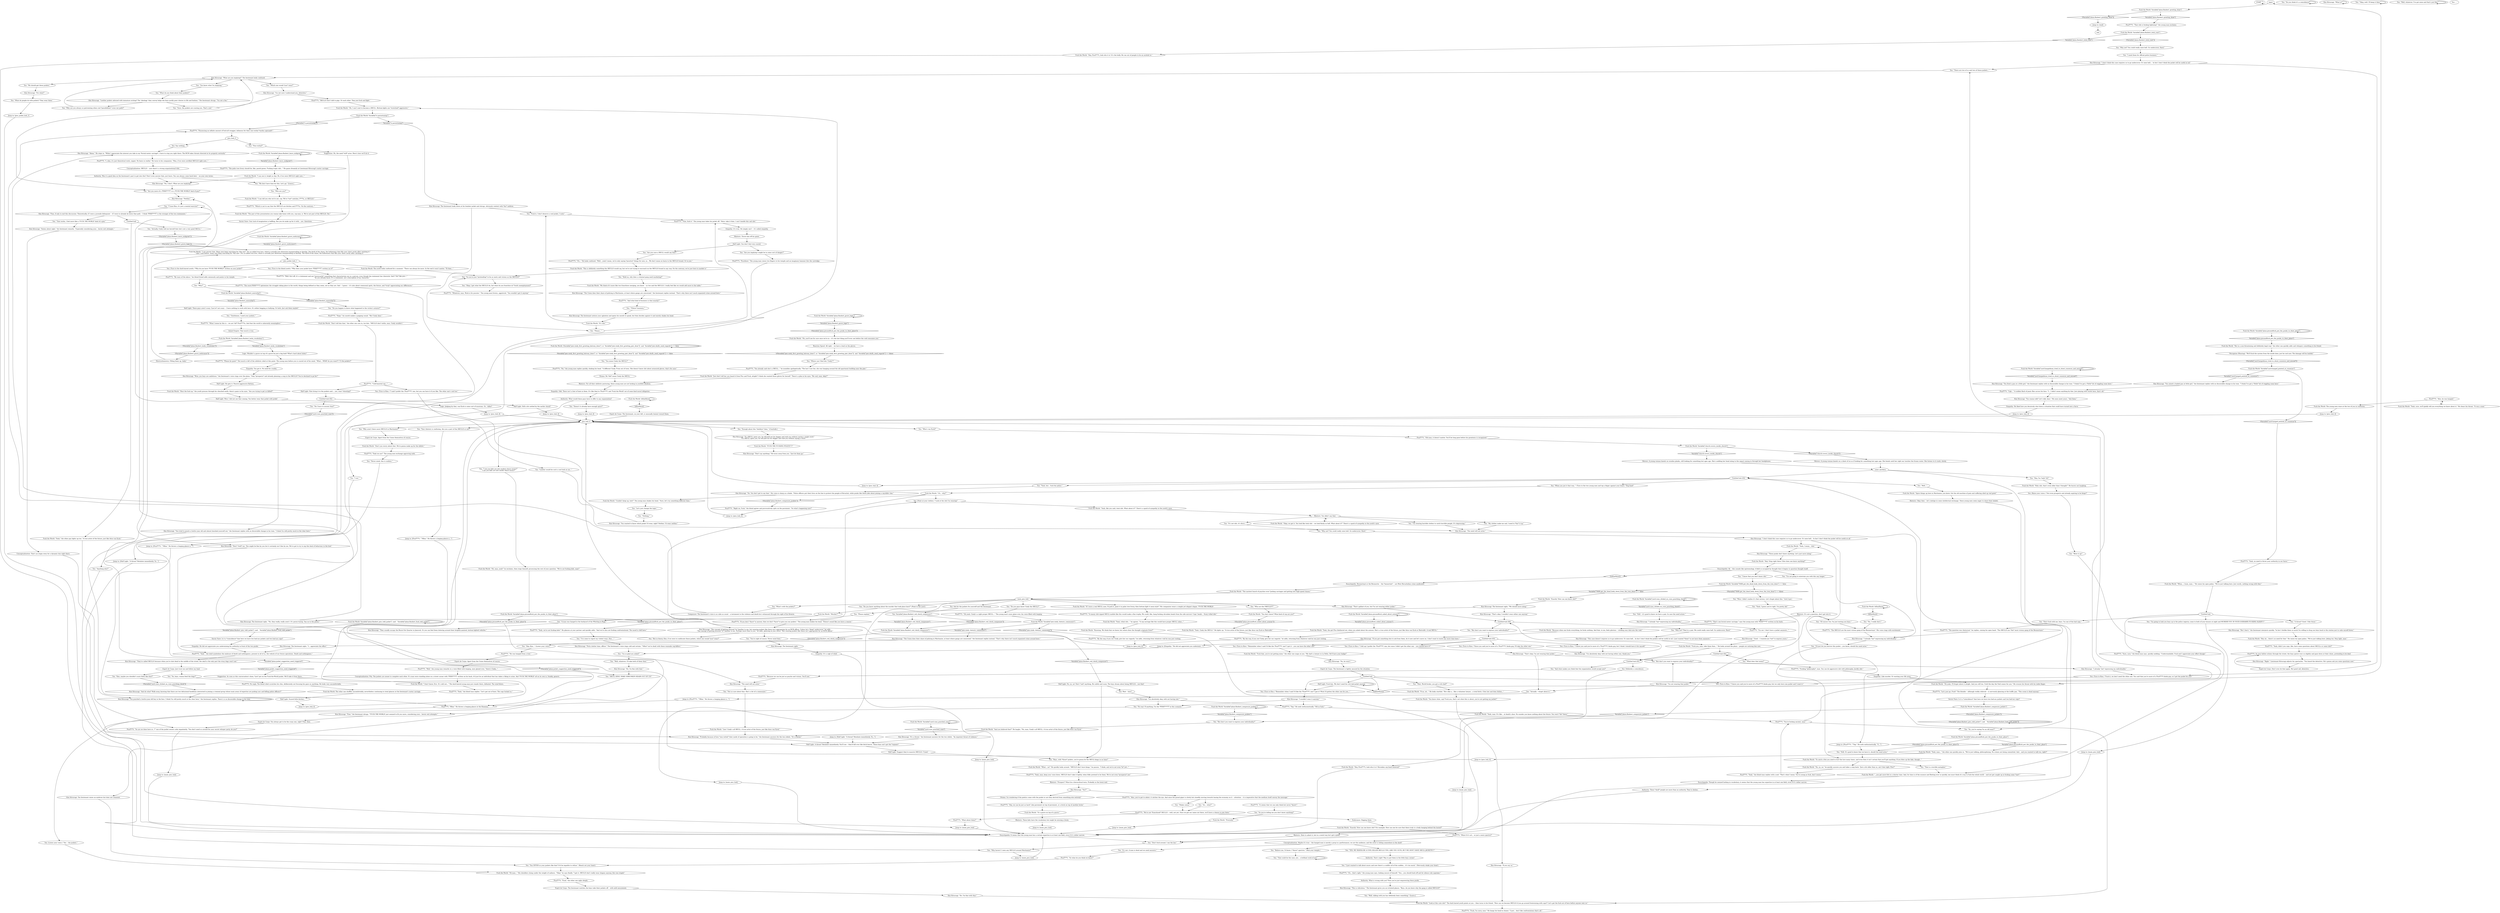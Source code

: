 # PLAZA / PISSFLAUBERT AND FTW
# Near Kineema, two young gentlemen wishing to introduce Martinaise to the SKULLS brand are idling away, looking at the beast of a motor carriage. It is possible to get their jackets if you succeed the red check.
# ==================================================
digraph G {
	  0 [label="START"];
	  1 [label="input"];
	  2 [label="Kim Kitsuragi: \"I'm absolutely okay with not having one.\""];
	  3 [label="Half Light: Suggest they're massive SKULLS. C'mon!"];
	  4 [label="Untitled hub"];
	  5 [label="Pissf****t: \"Yeah, no need to throw your authority in our faces.\""];
	  6 [label="Fuck the World: Variable[\"yard.cuno_clicked_on_cuno_punching_check\"]"];
	  7 [label="Variable[\"yard.cuno_clicked_on_cuno_punching_check\"]", shape=diamond];
	  8 [label="!(Variable[\"yard.cuno_clicked_on_cuno_punching_check\"])", shape=diamond];
	  9 [label="Fuck the World: Variable[\"yard.hangedman_tried_to_shoot_cunoesse_and_missed\"]"];
	  10 [label="Variable[\"yard.hangedman_tried_to_shoot_cunoesse_and_missed\"]", shape=diamond];
	  11 [label="!(Variable[\"yard.hangedman_tried_to_shoot_cunoesse_and_missed\"])", shape=diamond];
	  12 [label="Pissf****t: \"Right on, Fuck,\" the blond agrees and provocatively spits on the pavement. \"So what's happening now?\""];
	  13 [label="Savoir Faire: Is it a *coincidence* that here we have two bad-ass jackets and two bad-ass cops?"];
	  14 [label="Fuck the World: \"FUCK THE FUCKING POLICE!!!!\""];
	  15 [label="Composure: The lieutenant's voice is as calm as usual -- a testament to the violence and death he's witnessed through the sight of his firearm."];
	  16 [label="Pissf****t: \"What about them?\""];
	  17 [label="You: \"And what makes you think that the organization would accept you?\""];
	  18 [label="You: \"Hey, Kim...\" (Lower your voice.)"];
	  19 [label="Half Light: These guys aren't scary, *you're* not scary -- I have nothing to work with here. It's either begging or bullying. Or both. Just ask them maybe?"];
	  20 [label="Kim Kitsuragi: \"Probably because of how *non-verbal* their mode of operation is going to be,\" the lieutenant answers for the two rebels. \"It's a threat.\""];
	  21 [label="Pissf****t: \"By the way, if you see Cindy, give her our regards,\" he adds, returning from whatever void he was just visiting."];
	  22 [label="Fuck the World: \"Yeah,\" the other guy lights up too. \"A true artist of the future, just like Arno van Eyck.\""];
	  23 [label="You: \"Not so sure about that. She's a bit of a communist.\""];
	  24 [label="Suggestion: Oh, the need *will* arise. Here's how we'll do it:"];
	  25 [label="Fuck the World: IsKimHere()"];
	  26 [label="IsKimHere()", shape=diamond];
	  27 [label="!(IsKimHere())", shape=diamond];
	  28 [label="You: \"What does that mean?\""];
	  29 [label="You: \"SKULL KING! MAKE SHRUNKEN HEADS OUT OF US!\""];
	  30 [label="Conceptualization: Pity. The jackets are meant to complete each other. If a man were standing alone on a street corner with 'PISSF****T' written on his back, it'd just be an individual that has taken a liking to urine. And 'FUCK THE WORLD' all on its own is, frankly, generic."];
	  31 [label="Fuck the World: Variable[\"plaza.pissandfuck_asked_about_armour\"]"];
	  32 [label="Variable[\"plaza.pissandfuck_asked_about_armour\"]", shape=diamond];
	  33 [label="!(Variable[\"plaza.pissandfuck_asked_about_armour\"])", shape=diamond];
	  34 [label="Rhetoric: It's not a question, don't get into it."];
	  35 [label="Pissf****t: \"Sure, sure,\" the blond man says, quickly nodding. \"Understandable. Fuck and I appreciate your effort though.\""];
	  36 [label="You: \"I just wanted to talk about music and now there's a conflict all of the sudden... it's too much.\" (Nervously shake your head.)"];
	  37 [label="Kim Kitsuragi: \"You wanna talk? Let's talk, boys.\" His eyes meet yours. \"Ask them.\""];
	  38 [label="Fuck the World: \"Yeah, man...\" the other one quickly joins in. \"We're just talking, philosophising. No crimes are being committed. And... and you wanted to talk too, right?\""];
	  39 [label="Fuck the World: \"No, no, no,\" he quickly assures you and takes a step back. \"Just a bit older than us, ain't that right, Piss?\""];
	  40 [label="You: \"Blow it up!\""];
	  41 [label="Kim Kitsuragi: \"Wow, you boys are ambitious,\" the lieutenant's voice rings over the plaza. \"Only *prospects* and already planning a coup in the SKULLS? You're destined to go far!\""];
	  42 [label="Untitled hub (02)"];
	  43 [label="You: \"You OFFER us your jackets like that? It'd be impolite to refuse.\" (Reach out your hand.)"];
	  44 [label="Jump to: [main_piss_hub]"];
	  45 [label="Logic: Wouldn't a grave on top of a grave be just a big hole? What's hard about holes?"];
	  46 [label="Encyclopedia: Though he seemed lacking in vocabulary, it seems that the young man has expertise in at least one field, even if it's rather narrow."];
	  47 [label="Fuck the World: \"Because when one fucks everything, he fucks nothing. And that, to me, feels glorious -- sticking your dick into the void.\""];
	  48 [label="Fuck the World: \"If I were a real SKULL now, I'd jack it, paint it in palm tree livery, then bottom-light it neon-style!\" His companion wears a simple yet elegant slogan: 'FUCK THE WORLD'."];
	  49 [label="You: \"Why haven't I seen any SKULLS around Martinaise?\""];
	  50 [label="Pissf****t: \"He was hanged from a tree.\""];
	  51 [label="Kim Kitsuragi: \"Yes?\""];
	  52 [label="You: (Raise your voice.) \"Not even prospects and already aspiring to be kings?\""];
	  53 [label="Pissf****t: \"You're fucking ancient, man.\""];
	  54 [label="Logic: Judging by that, van Eyck is some sort of musician. Or... killer?"];
	  55 [label="Fuck the World: \"Fuck that, you're not getting mine,\" the other one snaps at you. \"My dad's a lawyer in La Delta. He'll have your badge!\""];
	  56 [label="Kim Kitsuragi: \"That's okay. I wouldn't wear either one anyway.\""];
	  57 [label="You: \"Let's just change the topic.\""];
	  58 [label="Jump to: [main_piss_hub]"];
	  59 [label="Pissf****t: As your bellow echoes through the street, the boys quiver ever so slightly and gaze down at their shoes, pretending to be deaf."];
	  60 [label="Jump to: [piss_hub_4]"];
	  61 [label="You: \"I've come to regret my violent ways, Kim....\""];
	  62 [label="Half Light: Still a bit rattled by the earlier shock?"];
	  63 [label="You: \"Wow. I didn't realize it's that serious. Let's forget about this.\" (Let it go.)"];
	  64 [label="Fuck the World: \"Exactly! How can one know shit? For example: How can one be sure that there truly is a body hanging behind the hostel?\""];
	  65 [label="Fuck the World: Variable[\"plaza.flaubert_grave_endurance\"]"];
	  66 [label="Variable[\"plaza.flaubert_grave_endurance\"]", shape=diamond];
	  67 [label="!(Variable[\"plaza.flaubert_grave_endurance\"])", shape=diamond];
	  68 [label="Encyclopedia: It seems that the young man has a certain expertise in at least one field, even if it's rather narrow."];
	  69 [label="main_piss_hub"];
	  70 [label="Pissf****t: \"Possessing an infinite amount of fuck-all swagger, infamous for their non-verbal *modus operandi*.\""];
	  71 [label="Jump to: [main_piss_hub]"];
	  72 [label="Kim Kitsuragi: \"The Union does their share of policing in Martinaise, at least where gangs are concerned,\" the lieutenant replies instead. \"That's why there isn't much organized crime around here.\""];
	  73 [label="Fuck the World: \"Spice things up here in Martinaise, you know. Get the old machine of pain and suffering oiled up real good.\""];
	  74 [label="Kim Kitsuragi: \"Don't *well* me. This might be fine by you but it certainly isn't fine by me. We've got to try to nip this kind of behaviour in the bud.\""];
	  75 [label="Jump to: [main_piss_hub]"];
	  76 [label="piss_jacket_hub_1"];
	  77 [label="Drama: I'm wondering if the poetics come with the jacket or are they derived from something else entirely?"];
	  78 [label="You: \"Do you think it's a coincidence?\""];
	  79 [label="Kim Kitsuragi: \"What is?\""];
	  80 [label="You: \"There are two of us and two of these jackets...\""];
	  81 [label="You: \"Still. It's good to know that we have it, should the need arise.\""];
	  82 [label="Pissf****t: \"Yep.\" He nods enthusiastically. \"Old as fuck.\""];
	  83 [label="You: \"But don't you want to express your individuality?\""];
	  84 [label="Untitled hub (03)"];
	  85 [label="You: (Lower your voice.) \"Yes -- the jackets.\""];
	  86 [label="Fuck the World: \"Fuck you, man, take them then...\" He looks around the plaza -- people are noticing him now."];
	  87 [label="Pissf****t: \"Cold-hearted cop...\""];
	  88 [label="Fuck the World: (Variable[\"pier.cindy_first_greeting_balcony_done\"]  or  Variable[\"pier.cindy_first_greeting_pier_done\"])  and  Variable[\"pier.skulls_send_regards\"] == false"];
	  89 [label="(Variable[\"pier.cindy_first_greeting_balcony_done\"]  or  Variable[\"pier.cindy_first_greeting_pier_done\"])  and  Variable[\"pier.skulls_send_regards\"] == false", shape=diamond];
	  90 [label="!((Variable[\"pier.cindy_first_greeting_balcony_done\"]  or  Variable[\"pier.cindy_first_greeting_pier_done\"])  and  Variable[\"pier.skulls_send_regards\"] == false)", shape=diamond];
	  91 [label="Jump to: [main_piss_hub]"];
	  92 [label="You: \"I'm so glad you asked!\""];
	  93 [label="Empathy: He did not appreciate you undermining his authority in front of the two punks."];
	  94 [label="Fuck the World: Variable[\"plaza.flaubert_composure_jackets\"]"];
	  95 [label="Variable[\"plaza.flaubert_composure_jackets\"]", shape=diamond];
	  96 [label="!(Variable[\"plaza.flaubert_composure_jackets\"])", shape=diamond];
	  97 [label="You: \"Do I have to answer that?\""];
	  98 [label="You: \"YES, WE WANNA BE A COOL KILLER SKULLS TOO, LIKE YOU GUYS, BUT WE DON'T HAVE SKULL-JACKETS!!!\""];
	  99 [label="You: \"That could be the case, yes... a brilliant work of art!\""];
	  100 [label="Kim Kitsuragi: The lieutenant raises an eyebrow but does not comment."];
	  101 [label="Pissf****t: \"Be wary of the abyss,\" his blond friend adds ominously and points to his temple."];
	  102 [label="Fuck the World: \"I can answer that. Many men keep searching for *the one*. For so-called true love, which is actually just obsession masquerading as kinship. The thrill of the chase, the hollowness that fills your chest cavity after catching it.\"\n\"Like I said before, many men keep searching for *the one*. For so-called true love, which is actually just obsession masquerading as kinship. The thrill of the chase, the hollowness that fills your chest cavity after catching it.\"
"];
	  103 [label="Jump to: [piss_hub_4]"];
	  104 [label="Fuck the World: The youth looks confused for a moment. \"There can always be more. In the end it won't matter. 'Til then...\""];
	  105 [label="You: \"Actually -- forget about it.\""];
	  106 [label="You: \"Why not? You could really raise hell. Go undercover. Hard.\""];
	  107 [label="Fuck the World: \"Hey, Pissf****t, look who it is! Shrunken cop head material!\""];
	  108 [label="Savoir Faire: Your lack of imagination is baffling. But you do make up for it with... yes. Questions."];
	  109 [label="Rhetoric: Okay then -- let's indulge in some intellectual exchange. These young men seem eager to share their beliefs."];
	  110 [label="Authority: What would these guys have to offer to any organization?"];
	  111 [label="Fuck the World: IsKimHere()"];
	  112 [label="IsKimHere()", shape=diamond];
	  113 [label="!(IsKimHere())", shape=diamond];
	  114 [label="You: (Turn to Kim.) \"Fuck it, we don't need the other one. You said that you're more of a Pissf****t kinda guy, so I got the jacket for you!\""];
	  115 [label="You: \"Okay, well. I'll keep it then.\""];
	  116 [label="Kim Kitsuragi: \"Do. I'm fine with that.\""];
	  117 [label="Untitled hub (03)"];
	  118 [label="Kim Kitsuragi: \"I already *am* expressing my individuality.\""];
	  119 [label="Kim Kitsuragi: \"The need will not arise.\""];
	  120 [label="Fuck the World: Variable[\"plaza.pissandfuck_put_the_punks_to_their_place\"]"];
	  121 [label="Variable[\"plaza.pissandfuck_put_the_punks_to_their_place\"]", shape=diamond];
	  122 [label="!(Variable[\"plaza.pissandfuck_put_the_punks_to_their_place\"])", shape=diamond];
	  123 [label="Endurance: Digging them."];
	  124 [label="You: \"I see.\""];
	  125 [label="You: \"Okay, I get what the SKULLS do, but what do you franchise in? Youth unemployment?\""];
	  126 [label="Pissf****t: \"Hey, we can be just as hard! Like pavement on top of pavement, or a brick on top of another brick.\""];
	  127 [label="Fuck the World: \"To catch a fish you need to hurl the lure many times, and even then it isn't certain that you'll get anything. If you blow up the lake, though...\""];
	  128 [label="Kim Kitsuragi: \"The need will not arise.\""];
	  129 [label="Kim Kitsuragi: The lieutenant looks down at his bomber jacket and shrugs, obviously content with *his* uniform."];
	  130 [label="Kim Kitsuragi: The lieutenant sighs. \"No, they really, really aren't. It's porno-tuning. Say no to the porno.\""];
	  131 [label="You: \"Never mind, this is useless.\""];
	  132 [label="Jump to: [piss_hub_4]"];
	  133 [label="Rhetoric: For all their nihilistic posturing, these young men are not lacking in youthful idealism."];
	  134 [label="Reaction Speed: All right -- we have a lead on the gloves."];
	  135 [label="Rhetoric: Throw him off his game."];
	  136 [label="Half Light: Wow. I did not see that coming. You better wear that jacket with pride!"];
	  137 [label="Half Light: Now bring it to the jackets and.... yes, start *shouting*!"];
	  138 [label="You: \"Still -- it's good to know we have a pair. In case the need arises.\""];
	  139 [label="Fuck the World: Variable[\"yard.cuno_punched_cuno\"]"];
	  140 [label="Variable[\"yard.cuno_punched_cuno\"]", shape=diamond];
	  141 [label="!(Variable[\"yard.cuno_punched_cuno\"])", shape=diamond];
	  142 [label="Pissf****t: \"If you don't *have* to answer, then we don't *have* to give you our jackets.\" The young man shakes his head. \"Doesn't sound like you have a reason.\""];
	  143 [label="Fuck the World: \"Knowing. We think that we know, but where does the thought originate from?\""];
	  144 [label="Kim Kitsuragi: \"Ahem.\" He steps in. \"While I appreciate the interest you take in my *brutal motor carriage*, I have to stop you right there. The RCM takes threats directed at its property seriously.\""];
	  145 [label="Kim Kitsuragi: \"They usually occupy the Burnt-Out Quarter in Jamrock. Or you can find them loitering around their brightly-painted, bottom-lighted vehicles.\""];
	  146 [label="Fuck the World: \"Yeah, sure, we'll gladly tell you everything we know about it.\" He clears his throat. \"It was a man.\""];
	  147 [label="You: \"Don't fuck around. I am the law.\""];
	  148 [label="Fuck the World: Variable[\"plaza.flaubert_piss_told_jacket\"]  and    Variable[\"plaza.flaubert_fuck_told_jacket\"]"];
	  149 [label="Variable[\"plaza.flaubert_piss_told_jacket\"]  and    Variable[\"plaza.flaubert_fuck_told_jacket\"]", shape=diamond];
	  150 [label="!(Variable[\"plaza.flaubert_piss_told_jacket\"]  and    Variable[\"plaza.flaubert_fuck_told_jacket\"])", shape=diamond];
	  151 [label="Jump to: [piss_jacket_hub_1]"];
	  152 [label="Kim Kitsuragi: \"The concept of getting dressed *is* familiar to me, but wearing jackets like these isn't appropriate for an RCM officer. Unless he's *deep* undercover,\" he adds.\n\"The concept of getting dressed *is* familiar to me. Perhaps more than to you,\" he adds, glancing at your attire. \"But wearing jackets like these isn't appropriate for an RCM officer.\"
"];
	  153 [label="You: \"I need them for official police business.\""];
	  154 [label="Kim Kitsuragi: \"I don't think this case requires us to go undercover. Or raise hell...  In fact I don't think the jacket will be useful at all.\""];
	  155 [label="Pissf****t: \"And what kind of business is that exactly?\""];
	  156 [label="Esprit de Corps: Apart from the Union themselves of course."];
	  157 [label="Fuck the World: \"Yeah, I mean... duh.\""];
	  158 [label="You: \"Well, whatever. I've got mine and that's just fine.\""];
	  159 [label="Kim Kitsuragi: \"If you say so.\""];
	  160 [label="Half Light: Fuck him. We don't need his rich dad jacket anyway."];
	  161 [label="You: (Turn to Kim.) \"I did say I prefer the 'Pissf****t' one, but since I didn't get the other one -- you should have it!\""];
	  162 [label="You: (Turn to Kim.) \"Since you said you're more of a 'Pissf****t' kinda guy, I'll take the other one.\""];
	  163 [label="You: (Turn to Kim.) \"I said I prefer the 'Pissf****t' one, but you can have it if you like. The other one's cool too.\""];
	  164 [label="You: \"Well, whatever. I'll take both of them then.\""];
	  165 [label="Pissf****t: \"The question was rhetorical,\" he replies, raising his open hand. \"The SKULLS are *the* most vicious gang of the Besmertnyé.\""];
	  166 [label="Fuck the World: \"Whoa... c'mon, man...\" He raises his open palms. \"We're just talking here. Just words, nothing wrong with that.\""];
	  167 [label="Authority: That's right! Way to put them in the little boys corner!"];
	  168 [label="Pissf****t: \"Please be quiet!\" Not much is left of the nihilistic rebel at this point. The young man before you is scared out of his mind. \"What... WHAT do you want?!! T-t-the jackets?\""];
	  169 [label="Fuck the World: Variable[\"plaza.flaubert_grave_logic\"]"];
	  170 [label="Variable[\"plaza.flaubert_grave_logic\"]", shape=diamond];
	  171 [label="!(Variable[\"plaza.flaubert_grave_logic\"])", shape=diamond];
	  172 [label="Pissf****t: \"That's one brutal motor carriage,\" says the young man with 'PISSF****T' written on his back."];
	  173 [label="You: \"No, I really don't.\""];
	  174 [label="Kim Kitsuragi: \"If a SKULL spots you, he will pull out his dagger and stab you without saying a single word.\"\n\"If a SKULL spots you, he will pull out his dagger and stab you without saying a word.\""];
	  175 [label="Jump to: [Pissf****t: \"\"Mhm.\" He throws a longing glance a...\"]"];
	  176 [label="Pissf****t: \"We're not *franchised* SKULLS -- well, not yet. Once we get our name out there, we'll have a chance to join them.\""];
	  177 [label="Pissf****t: \"What I mean by this is -- we are *all* Pissf****ts. And that the world is inherently meaningless.\""];
	  178 [label="Fuck the World: \"Uh... why?\""];
	  179 [label="Kim Kitsuragi: The lieutenant sighs. \"I... appreciate the effort.\""];
	  180 [label="Esprit de Corps: Apart from the Union themselves of course."];
	  181 [label="Kim Kitsuragi: \"The Union does their share of policing in Martinaise, at least where gangs are concerned,\" the lieutenant replies instead. \"That's why there isn't much organized crime around here.\""];
	  182 [label="Untitled hub"];
	  183 [label="You: \"No way! If anything, I'm the *PISSF****T* in this scenario.\""];
	  184 [label="You: \"Why not? You could really raise hell. Go undercover. Hard.\""];
	  185 [label="Fuck the World: \"It's shit.\""];
	  186 [label="Fuck the World: \"Okay, we get it. You look like total shit -- we look flashy as hell. What about it?\" There's a spark of sympathy in the youth's eyes."];
	  187 [label="You: \"Leather would be such a cool look on me...\""];
	  188 [label="Kim Kitsuragi: \"That's gallant of you, but I'm not wearing either jacket.\""];
	  189 [label="You: \"Do you happen to know what happened to the victim's armour?\""];
	  190 [label="Kim Kitsuragi: \"It's a threat,\" the lieutenant answers for the two rebels. \"An impotent threat of violence.\""];
	  191 [label="Kim Kitsuragi: \"You punched a twelve-year-old boy in the face. I think I'm still pretty much in the clear here,\" the lieutenant replies. There's is no discernible change in his tone."];
	  192 [label="Untitled hub (03)"];
	  193 [label="You: \"Yeah, I guess you're right. I'm pretty old.\""];
	  194 [label="Fuck the World: \"Oh yeah, I'll forget about it alright. And you will too. Until the day the Void comes for you.\" He crosses his throat with his index finger."];
	  195 [label="Jump to: [main_piss_hub]"];
	  196 [label="You: \"Well, talking with you has definitely been something.\" [Leave.]"];
	  197 [label="Pissf****t: \"Yeah -- the skull symbolizes the embrace of death and nothingness, present in all of us, the vehicle of our future operations. Death and nothingness.\""];
	  198 [label="Fuck the World: The young men stare at the two of you in confusion."];
	  199 [label="You: \"Anything else?\""];
	  200 [label="Pissf****t: \"Also, you've got to admit, it catches the eye. And since the grand piper is slowly but steadily moving towards basing the economy on it -- attention -- it is imperative that the medium itself convey the message.\""];
	  201 [label="You: \"What do you think about their jackets?\""];
	  202 [label="Kim Kitsuragi: \"No, I don't. What are you implying?\""];
	  203 [label="You: \"Who are you?\""];
	  204 [label="Jump to: [end]"];
	  205 [label="Fuck the World: Variable[\"plaza.flaubert_leave_midgreet\"]"];
	  206 [label="Variable[\"plaza.flaubert_leave_midgreet\"]", shape=diamond];
	  207 [label="!(Variable[\"plaza.flaubert_leave_midgreet\"])", shape=diamond];
	  208 [label="Fuck the World: \"And you believed that?\" He laughs. \"No, man, Cindy's all SKULL. A true artist of the future, just like Arno van Eyck.\""];
	  209 [label="Kim Kitsuragi: \"I already *am* expressing my individuality.\""];
	  210 [label="Encyclopedia: Besmertnyé or the Besmertie -- the *immortals* -- are West Revacholian crime syndicates."];
	  211 [label="Pissf****t: \"SKULLS don't talk to pigs. Or each other. They just fuck and fight.\""];
	  212 [label="You: \"Nothing.\""];
	  213 [label="Fuck the World: \"Couldn't keep up, huh?\" The young man shakes his head. \"Sure, let's try something different then.\""];
	  214 [label="Kim Kitsuragi: \"If you got something else to ask from them, do it now and let's move on. I don't want to waste any more time here.\""];
	  215 [label="Rhetoric: Hate to admit it, but in a weird way he's got a point."];
	  216 [label="Pissf****t: \"It seems that we can only think but never *know*.\""];
	  217 [label="Fuck the World: \"Yeah. Cindy the SKULL!\" He lights up. \"A true artist of the future, just like Arno van Eyck or Rietveldt.\""];
	  218 [label="You: \"So, you're saying I'm an old man?!\""];
	  219 [label="You: \"Well...\""];
	  220 [label="Pissf****t: \"Also, he was hanged.\""];
	  221 [label="Jump to: [Pissf****t: \"\"Mhm.\" He throws a longing glance a...\"]"];
	  222 [label="You: \"But don't you want to express your individuality?\""];
	  223 [label="You: \"I'm wearing horrible clothes to catch horrible people. It's depressing.\""];
	  224 [label="You: \"*Police* business.\""];
	  225 [label="Authority: Was it a good idea on the lieutenant's part to get into this? Don't even answer that, just leave. You can always come back later -- on your own terms."];
	  226 [label="Kim Kitsuragi: \"I don't think this case requires us to go undercover. Or raise hell... In fact I don't think the jacket will be useful at all.\""];
	  227 [label="Empathy: Odd. There isn't a hint of hate in them. It's like they're 'Pissf****t' and 'Fuck the World' out of some kind moral obligation."];
	  228 [label="You: \"Fuck it, I don't deserve a cool jacket, I suck.\""];
	  229 [label="Empathy: It's true. He simply can't -- it's called empathy."];
	  230 [label="Fuck the World: \"You know what, cop? Fuck you, that's not what this is about, you're not getting my jacket!\""];
	  231 [label="Fuck the World: \"Just don't tell her you heard it from Piss and Fuck, alright? I think she wanted those gloves for herself.\" There's a plea in his eyes. \"Be cool, man, okay?\""];
	  232 [label="Authority: What is wrong with you? Now you're just empowering these punks."];
	  233 [label="Pissf****t: \"Ugh...\" A sudden flash of panic flies across his face. \"I... I didn't mean anything by that. Just playing with words here, that's all.\""];
	  234 [label="You: \"Ee... what?\""];
	  235 [label="You: \"That is a terrible metaphor.\""];
	  236 [label="Fuck the World: Variable[\"TASK.get_the_dead_body_down_from_the_tree_done\"] == false"];
	  237 [label="Variable[\"TASK.get_the_dead_body_down_from_the_tree_done\"] == false", shape=diamond];
	  238 [label="!(Variable[\"TASK.get_the_dead_body_down_from_the_tree_done\"] == false)", shape=diamond];
	  239 [label="You: \"Who are the *SKULLS*?\""];
	  240 [label="Fuck the World: \"You don't know? What kind of cop are you?\""];
	  241 [label="You: \"Enough about this *skullery* then.\" (Conclude.)"];
	  242 [label="Pissf****t: \"Because we can be just as psycho and vicious. You'll see.\""];
	  243 [label="Pissf****t: \"By the way, if you see Cindy, give her our regards,\" he adds, returning from whatever void he was just visiting."];
	  244 [label="You: \"Do you know anything about the murder that took place here?\" (Point to the yard.)"];
	  245 [label="Kim Kitsuragi: \"And do what? Walk away, knowing that there are two delusional hoodlums interested in joining a criminal group whose main areas of expertise are jacking cars and killing police officers?\""];
	  246 [label="Kim Kitsuragi: \"What are you implying?\" The lieutenant looks confused."];
	  247 [label="Kim Kitsuragi: \"Fine, if only to end this discussion: Theoretically, if I were a juvenile delinquent -- if I were to already be down that path -- I think 'PISSF****T' is the stronger of the two statements.\""];
	  248 [label="You: \"C'mon Kim, it's just a mental exercise!\""];
	  249 [label="Kim Kitsuragi: \"I'm not wearing that jacket.\""];
	  250 [label="Kim Kitsuragi: \"I already *am* expressing my individuality.\""];
	  251 [label="Kim Kitsuragi: The lieutenant notices your agitation and opens his mouth to speak, but then decides against it and merely shakes his head."];
	  252 [label="Fuck the World: \"Yeah, man. It's like... at death's door. No wonder you know nothing about the future. You won't *be* there.\""];
	  253 [label="end"];
	  254 [label="Pissf****t: \"The palm tree livery should be, like, pastel green. Fucking tropic shit...\" He gazes dreamily at Lieutenant Kitsuragi's motor carriage."];
	  255 [label="Fuck the World: \"The part of this presentation you wanna take home with you, cop-man, is: We're not part of the SKULLS. Yet.\""];
	  256 [label="Rhetoric: These kids have the vocabulary but might be missing a brain."];
	  257 [label="Kim Kitsuragi: \"Fine,\" the lieutenant shrugs. \"'FUCK THE WORLD' just seemed to fit you more, considering your... heroic exit attempts.\""];
	  258 [label="Empathy: You got it. No need for cruelty."];
	  259 [label="You: (Turn to Kim.) \"I know you said you're more of a 'Pissf****t' kinda guy, but I think I should have it for myself.\""];
	  260 [label="You: \"But don't you want to express your individuality?\""];
	  261 [label="Fuck the World: \"I don't know, Eric. It's cold out...\" The dark-haired young man just stands there, defeated. The wind blows."];
	  262 [label="Kim Kitsuragi: \"Pick a better time, officer.\" The lieutenant's voice rings cold and certain. \"*After* we've dealt with these wannabe cop-killers.\""];
	  263 [label="Fuck the World: Variable[\"plaza.pissandfuck_put_the_punks_to_their_place\"]"];
	  264 [label="Variable[\"plaza.pissandfuck_put_the_punks_to_their_place\"]", shape=diamond];
	  265 [label="!(Variable[\"plaza.pissandfuck_put_the_punks_to_their_place\"])", shape=diamond];
	  266 [label="Fuck the World: Variable[\"plaza.flaubert_composure_jackets\"]"];
	  267 [label="Variable[\"plaza.flaubert_composure_jackets\"]", shape=diamond];
	  268 [label="!(Variable[\"plaza.flaubert_composure_jackets\"])", shape=diamond];
	  269 [label="Esprit de Corps: You always get to be the crazy one, right? Fine, then."];
	  270 [label="You: \"I'm not going to entertain you with this any longer.\""];
	  271 [label="You: \"So you're telling me you don't know anything?\""];
	  272 [label="Fuck the World: \"Yeah, tribal shit...\" he agrees. \"A cop-carriage like this would have proper SKULL value...\""];
	  273 [label="Pissf****t: \"Well,\" the young man remarks in a voice filled with longing, eyes glazed over, \"there's Cindy...\""];
	  274 [label="You: \"Doesn't it already have enough spice?\""];
	  275 [label="You: \"So you're just *pretending* to be as nasty and vicious as the SKULLS?\""];
	  276 [label="Pissf****t: \"Well, first off, it's a statement and not *necessarily* something that characterizes me as a person, even though the statement has character. And I *do* like piss...\"\n\"As you already know, it's a statement, not a description of my character.\""];
	  277 [label="Fuck the World: Variable[\"plaza.flaubert_red_check_composure\"]"];
	  278 [label="Variable[\"plaza.flaubert_red_check_composure\"]", shape=diamond];
	  279 [label="!(Variable[\"plaza.flaubert_red_check_composure\"])", shape=diamond];
	  280 [label="Jump to: [main_piss_hub]"];
	  281 [label="You: \"Hey, I'm *only* 42!\""];
	  282 [label="Fuck the World: \"Don't you worry about that. We're gonna make up for the deficit.\""];
	  283 [label="Fuck the World: \"Lies! Cindy's all SKULL. A true artist of the future, just like Arno van Eyck.\""];
	  284 [label="You: \"That works, I feel more like a 'FUCK THE WORLD' kind of a guy.\""];
	  285 [label="Variable[\"plaza.jacket_suggestion_need_triggered\"]"];
	  286 [label="Variable[\"plaza.jacket_suggestion_need_triggered\"]", shape=diamond];
	  287 [label="!(Variable[\"plaza.jacket_suggestion_need_triggered\"])", shape=diamond];
	  288 [label="Esprit de Corps: The lieutenant, on your left, is unusually lenient toward them."];
	  289 [label="You: (Turn to Kim.) \"Remember when I said I'd like the 'Pissf****t' one? I got it -- you can have the other one!\""];
	  290 [label="Esprit de Corps: The lieutenant watches the boys take their jackets off -- with mild amusement."];
	  291 [label="Fuck the World: Variable[\"yard.hanged_pointed_at_cunoesse\"]"];
	  292 [label="Variable[\"yard.hanged_pointed_at_cunoesse\"]", shape=diamond];
	  293 [label="!(Variable[\"yard.hanged_pointed_at_cunoesse\"])", shape=diamond];
	  294 [label="Fuck the World: \"Shut the fuck up,\" the youth presses through his clenched teeth, there's panic in his eyes. \"Are you trying to get us killed?\""];
	  295 [label="You: Ask for the jackets for yourself and the lieutenant."];
	  296 [label="You: Variable[\"plaza.flaubert_red_check_composure\"]"];
	  297 [label="Variable[\"plaza.flaubert_red_check_composure\"]", shape=diamond];
	  298 [label="!(Variable[\"plaza.flaubert_red_check_composure\"])", shape=diamond];
	  299 [label="Savoir Faire: Is it a *coincidence* that here we have two bad-ass jackets and two bad-ass cops?"];
	  300 [label="Half Light: No, no, no! Don't *ask* anything. Be subtle and scary. The boys dream about being SKULLS... use that!"];
	  301 [label="You: (Point at your clothes.) \"Look at the shit I'm wearing!\""];
	  302 [label="Fuck the World: Variable[\"tc.pornotuning\"]"];
	  303 [label="Variable[\"tc.pornotuning\"]", shape=diamond];
	  304 [label="!(Variable[\"tc.pornotuning\"])", shape=diamond];
	  305 [label="some_quickery"];
	  306 [label="Jump to: [piss_hub_4]"];
	  307 [label="Fuck the World: Variable[\"plaza.flaubert_total_cunt\"]"];
	  308 [label="Variable[\"plaza.flaubert_total_cunt\"]", shape=diamond];
	  309 [label="!(Variable[\"plaza.flaubert_total_cunt\"])", shape=diamond];
	  310 [label="Kim Kitsuragi: \"These punks don't know anything. Let's just move along.\""];
	  311 [label="Kim Kitsuragi: \"Seems about right,\" the lieutenant remarks. \"Especially considering your... heroic exit attempts.\""];
	  312 [label="Kim Kitsuragi: The lieutenant sighs. \"We should move along.\""];
	  313 [label="Authority: These *skull* people are more than an authority. They're deities."];
	  314 [label="Untitled hub"];
	  315 [label="Kim Kitsuragi: \"Good -- I wanted you *not* to express yours.\""];
	  316 [label="You: \"You mean Cindy the SKULL?\""];
	  317 [label="You: \"A threat? Good. I like those.\""];
	  318 [label="Jump to: [piss_hub_4]"];
	  319 [label="Kim Kitsuragi: \"You tried to punch a twelve year old and almost knocked yourself out,\" the lieutenant replies with no discernible change in his tone. \"I think I'm still pretty much in the clear here.\""];
	  320 [label="Jump to: [piss_hub_4]"];
	  321 [label="Fuck the World: \"But in a non-threatening and definitely legal way,\" the other one quickly adds and whispers something to his friend."];
	  322 [label="Perception (Hearing): \"We'll fuck the system from the inside later, just be cool now. The damage will be tenfold.\""];
	  323 [label="Pissf****t: \"Pssshhew.\" The young man raises two fingers to his temple and an imaginary hammer hits the cartridge."];
	  324 [label="Pissf****t: \"So are we done here or...?\" one of the jacket owners asks impatiently. \"You don't need us around for your secret whisper party, do you?\""];
	  325 [label="Pissf****t: \"Fuck,\" the other one sighs deeply."];
	  326 [label="You: \"Please explain.\""];
	  327 [label="Fuck the World: \"Precisely.\""];
	  328 [label="Electrochemistry: Filling them up, baby!"];
	  329 [label="Pissf****t: \"I, uhm, it's just theoretical work, copper. No basis in reality.\" He turns to his companion: \"Man, if we were certified SKULLS right now...\""];
	  330 [label="Fuck the World: \"Oh, man, yeah!\" he exclaims, then stops himself, processing the rest of your question. \"We're not fucking kids, man!\""];
	  331 [label="Fuck the World: \"We think of it more like two franchises merging, you know -- us two and the SKULLS. I really feel like we would add more to the table.\""];
	  332 [label="You: (Turn to the dark-haired youth.) \"Why do you have 'FUCK THE WORLD' written on your jacket?\""];
	  333 [label="Pissf****t: \"Whatever, man. Work is for pussies.\" The young man frowns, aggrieved. \"You wouldn't get it anyway.\""];
	  334 [label="Kim Kitsuragi: \"They're called SKULLS because when you're shot dead in the middle of the street, the skull is the only part the stray dogs won't eat.\""];
	  335 [label="Pissf****t: \"The word PISSF****T epitomizes the struggle taking place in the world, things being defined as they seem, not as they are. And -- I guess -- it's also about communal spirit, the future, and *truly* appreciating our differences.\""];
	  336 [label="Fuck the World: Variable[\"plaza.flaubert_lacks_vocabulary\"]"];
	  337 [label="Variable[\"plaza.flaubert_lacks_vocabulary\"]", shape=diamond];
	  338 [label="!(Variable[\"plaza.flaubert_lacks_vocabulary\"])", shape=diamond];
	  339 [label="You: \"Why are you always so patronizing when cool *possibilities* cross our path?\""];
	  340 [label="You: \"You know what I'm implying.\""];
	  341 [label="You: \"We should get these jackets.\""];
	  342 [label="Pissf****t: \"Yeah, man, keep your voice down. SKULLS don't take it lightly, when folks pretend to be them. We're not even *prospects* yet.\""];
	  343 [label="Fuck the World: \"Look at this cute shit!\" The dark haired youth points at you -- then turns to his friend. \"How can we become SKULLS if you go around fraternising with cops?! Let's get the fuck out of here before anyone sees us.\""];
	  344 [label="Jump to: [Pissf****t: \"\"Mhm.\" He throws a longing glance a...\"]"];
	  345 [label="Fuck the World: Variable[\"church.ravers_inside_church\"]"];
	  346 [label="Variable[\"church.ravers_inside_church\"]", shape=diamond];
	  347 [label="!(Variable[\"church.ravers_inside_church\"])", shape=diamond];
	  348 [label="You: \"We don't have time for this. Let's go.\" [Leave.]"];
	  349 [label="You: \"Do you guys know Cindy the SKULL?\""];
	  350 [label="Pissf****t: \"Mhm.\" He throws a longing glance at the Kineema."];
	  351 [label="You: \"Believe me, I'd know. I *know* spectres.\" (Rub your temple.)"];
	  352 [label="You: Definitely a coincidence."];
	  353 [label="Pissf****t: \"Fucking *philosophy*, man. You can do aggressive shit with philosophy. Justify shit.\""];
	  354 [label="You: \"Wait, World-fucker, you got a rich dad?\""];
	  355 [label="Untitled hub (02)"];
	  356 [label="You: \"Why not? They're a pair. We could really raise hell. Go undercover. Hard.\""];
	  357 [label="You: \"Sure, the jackets are scaring you. That's cool.\""];
	  358 [label="Fuck the World: \"Yeah, the girl Piss blathered out, when you asked about the armour. She's a true artist of the future, just like Arno van Eyck or Rietveldt. A real SKULL.\""];
	  359 [label="Jump to: [main_piss_hub]"];
	  360 [label="You: \"Don't fuck with me, boys. I'm one of the bad cops.\""];
	  361 [label="You: \"I know that you don't know shit.\""];
	  362 [label="You: \"Of course I do, I'm just testing you boys.\""];
	  363 [label="Fuck the World: \"...you get more fish in a shorter time. And, for time is of the essence and fleeting ever so quickly, one must think of a way to fuck the whole world -- and not get caught up in fucking some *one*.\""];
	  364 [label="You: \"Which one would *you* wear?\""];
	  365 [label="You: \"Gentlemen, I need your jackets.\""];
	  366 [label="Fuck the World: \"I can see it, bright as day. Oh, if we were SKULLS right now...\""];
	  367 [label="Kim Kitsuragi: \"You wanted to know which jacket I'd wear, right? Neither. I'd wear neither.\""];
	  368 [label="Pissf****t: \"Fine, fuck it.\" The young man takes his jacket off. \"Here, take it then. I can't handle this sad shit.\""];
	  369 [label="Fuck the World: \"N-no, uh...\" He looks startled. \"He's like a... like a volunteer lawyer... a total bitch. Cites law and does dishes...\""];
	  370 [label="You: (Turn to Kim.) \"Remember when I said I'd like the 'Pissf****t' one? I got it! Wish I'd gotten the other one for you...\""];
	  371 [label="Esprit de Corps: The lieutenant is lightly amused by the situation."];
	  372 [label="You: (Turn to Kim.) \"I know you said you're more of a Pissf****t kinda guy, but we only have one jacket and I want it.\""];
	  373 [label="You: Wait -- how?"];
	  374 [label="Kim Kitsuragi: \"I'm absolutely okay with not having either one, thank you.\""];
	  375 [label="Pissf****t: \"I'm not. I don't have a jacket anymore...\""];
	  376 [label="Pissf****t: \"So what do you think we know?\""];
	  377 [label="Pissf****t: \"Uh... that's right,\" the young man says, looking unsure of himself. \"You... you should back off and let silence rule supreme.\""];
	  378 [label="Jump to: [Empathy: \"He did not appreciate you undermini...\"]"];
	  379 [label="Jump to: [Half Light: \"A threat? Retaliate immediately. Yo...\"]"];
	  380 [label="You: Say nothing."];
	  381 [label="Fuck the World: \"Oh, I can't wait to become a SKULL. Bottom-lights are *wretched* aggressive.\""];
	  382 [label="piss_hub_4"];
	  383 [label="Pissf****t: \"Uh...\" He looks confused. \"Well... yeah I mean, we're only saying *practice* things for now, so... We don't mean no harm to the SKULLS brand. Or to you.\""];
	  384 [label="Fuck the World: The other one shuffles uncomfortably, nevertheless continuing to steal glances at the lieutenant's motor carriage."];
	  385 [label="Kim Kitsuragi: \"Leather jackets adorned with immature writing? The 'ideology' they convey helps the boys justify poor choices in life and fashion.\" The lieutenant shrugs. \"I'm not a fan.\""];
	  386 [label="Kim Kitsuragi: \"For what?\""];
	  387 [label="You: \"What do people do with jackets? They wear them.\""];
	  388 [label="You: \"But in theory, Kim, if we were to confiscate these jackets, which one would *you* wear?\""];
	  389 [label="Pissf****t: \"Which is not to say that the SKULLS are bitches and f****ts. On the contrary...\""];
	  390 [label="Pissf****t: No reply. The blond rebel scratches his chin, deliberately not focusing his gaze on anything. He looks very uncomfortable."];
	  391 [label="You: \"When you put it that way...\" (Turn to the two young men and tap a finger against your head.) \"Dog food!\""];
	  392 [label="Fuck the World: \"Hey, Pissf****t, look who it is! It's the bully. He ran out of people to be an asshole to.\""];
	  393 [label="Pissf****t: \"Yeah we are!\" The young men exchange approving nods."];
	  394 [label="You: \"It's not shit, it's disco...\""];
	  395 [label="Fuck the World: \"Exactly! How can one know shit?\""];
	  396 [label="Empathy: Like murder. Or wasting your life away."];
	  397 [label="Fuck the World: \"Don't tell him that,\" the other one cuts in, too late. \"SKULLS don't tattle, man. Cindy wouldn't.\""];
	  398 [label="Pissf****t: \"No,\" the young man replies quickly, shaking his head. \"A different Cindy. From out of town. She doesn't know shit about armoured gloves, that's for sure.\""];
	  399 [label="Kim Kitsuragi: \"This is ridiculous.\" The lieutenant gives you an irritated glance. \"Boys, do you know why the gang is called SKULLS?\""];
	  400 [label="Half Light: Scared little bitches..."];
	  401 [label="Kim Kitsuragi: \"You fired a gun at a little girl,\" the lieutenant replies with no discernible change in his tone. \"I think I've got a *little* bit of wiggling room here.\""];
	  402 [label="Pissf****t: \"Yeah, we're not fucking kids!\" He glances at your partner and quickly adds: \"And we're also not fucking confrontational. The mood is chill here.\""];
	  403 [label="Rhetoric: 'Prospect'? Must be a hierarchical term. Probably in the lower-end."];
	  404 [label="Conceptualization: Maybe it's true -- the hanged man is merely a prop in a performance, we are the audience, and the artist is hiding somewhere in the dark?"];
	  405 [label="Pissf****t: \"A snazzy shit-ripped SKULL-mobile like this would make a fine trophy. We could, like, hang fucking shrunken heads from the side mirrors! Cops' heads... Scary tribal shit.\""];
	  406 [label="You: \"Your rhetoric is confusing. Are you a part of the SKULLS or not?\""];
	  407 [label="You: \"So, boys, wanna feed the dogs?\""];
	  408 [label="Kim Kitsuragi: \"I'm not sure I understand you, detective.\""];
	  409 [label="Pissf****t: \"Fuck, I'm sorry, man.\" He hangs his head in shame. \"I just... don't like confrontations that's all.\""];
	  410 [label="You: \"Why?\""];
	  411 [label="You: \"Why aren't there more SKULLS in Martinaise?\""];
	  412 [label="Fuck the World: Variable[\"pier.cindy_rhetoric_communist\"]"];
	  413 [label="Variable[\"pier.cindy_rhetoric_communist\"]", shape=diamond];
	  414 [label="!(Variable[\"pier.cindy_rhetoric_communist\"])", shape=diamond];
	  415 [label="You: \"Actually, Cindy told me herself that she's not a very good SKULL.\""];
	  416 [label="Kim Kitsuragi: The lieutenant sighs."];
	  417 [label="Half Light: He gets it. Passive-aggressive flattery."];
	  418 [label="Kim Kitsuragi: \"Do. I'm fine with that.\""];
	  419 [label="Pissf****t: \"Yeah,\" the blond man replies. \"Let's get out of here. The cops fucked us.\""];
	  420 [label="Half Light: A threat? Retaliate immediately. You'll see -- they'll fall over like bitch-leaves. These boys ain't got the *cojones*."];
	  421 [label="You: \"I'm going to look you boys up in the police registry, come to both of your houses at night and MURDER YOU IN YOUR GODDAMN FUCKING SLEEP!!!\""];
	  422 [label="Kim Kitsuragi: \"You aimed a loaded gun at little girl,\" the lieutenant replies with no discernible change in his tone. \"I think I've got a *little* bit of wiggling room here.\""];
	  423 [label="Pissf****t: \"Yeah,\" the blond man replies with a nod. \"That's what I mean. You're young as fuck, don't worry.\""];
	  424 [label="Jump to: [piss_hub_4]"];
	  425 [label="Conceptualization: That's an origin story for a dynamic duo right there."];
	  426 [label="Fuck the World: \"Oh man...\" His shoulders slump under the weight of sadness. \"Okay,\" he says finally. \"I get it. SKULLS don't really wear slogans anyway, this was stupid.\""];
	  427 [label="Fuck the World: Variable[\"plaza.flaubert_greeting_done\"]"];
	  428 [label="Variable[\"plaza.flaubert_greeting_done\"]", shape=diamond];
	  429 [label="!(Variable[\"plaza.flaubert_greeting_done\"])", shape=diamond];
	  430 [label="You: \"Non-verbal?\""];
	  431 [label="Fuck the World: \"Oh, you'll see for sure once we're in -- it's the last thing you'll ever see before the void consumes you.\""];
	  432 [label="You: \"Hold on, why does a criminal gang need marketing?\""];
	  433 [label="You: (Turn to the blond youth.) \"Why does your jacket have 'PISSF****T' written on it?\""];
	  434 [label="Esprit de Corps: Just trust me and follow my lead."];
	  435 [label="Jump to: [piss_hub_4]"];
	  436 [label="You: \"Boys, with *those* jackets, you're gonna be the SKULL-kings in no time!\""];
	  437 [label="Kim Kitsuragi: \"Neither.\""];
	  438 [label="Pissf****t: \"That ride is fucking lightning!\" the young man exclaims."];
	  439 [label="Fuck the World: Variable[\"plaza.flaubert_nonverbal\"]"];
	  440 [label="Variable[\"plaza.flaubert_nonverbal\"]", shape=diamond];
	  441 [label="!(Variable[\"plaza.flaubert_nonverbal\"])", shape=diamond];
	  442 [label="You: \"Yeah, but... fuck the police.\""];
	  443 [label="Kim Kitsuragi: \"No. You don't get to say that.\" His voice is sharp as a blade. \"Police officers put their lives on the line to protect the people of Revachol, while punks like these joke about joining a cop-killer clan.\""];
	  444 [label="Fuck the World: \"Murder?\""];
	  445 [label="You: \"Are you sure a SKULL would say that?\""];
	  446 [label="Kim Kitsuragi: \"I wouldn't wear it anyway.\""];
	  447 [label="Conceptualization: SKULLS -- now there's a strong organizational title."];
	  448 [label="You: \"My clothes make me sad, I need to *fun* it up.\""];
	  449 [label="Kim Kitsuragi: \"This case doesn't requires us to go undercover. Or raise hell... In fact I don't think the jackets will be useful at all. I just wanted *them* to not have them anymore.\""];
	  450 [label="Untitled hub (04)"];
	  451 [label="You: \"Where can I find this 'Cindy'?\""];
	  452 [label="Drama: He *did* mean Cindy the SKULL."];
	  453 [label="Kim Kitsuragi: \"But I don't,\" the lieutenant interjects quickly. \"In fact I dislike them so much I'm willing to drag you boys back to the station just to calm myself down.\""];
	  454 [label="Fuck the World: \"Hey uh... there's no need for that.\" He raises his open palms. \"We're just talking here. Joking too. Stay light, man.\""];
	  455 [label="Fuck the World: Variable[\"plaza.pissandfuck_put_the_punks_to_their_place\"]"];
	  456 [label="Variable[\"plaza.pissandfuck_put_the_punks_to_their_place\"]", shape=diamond];
	  457 [label="!(Variable[\"plaza.pissandfuck_put_the_punks_to_their_place\"])", shape=diamond];
	  458 [label="Jump to: [Pissf****t: \"\"Yep.\" He nods enthusiastically. \"O...\"]"];
	  459 [label="You: \"Makes sense.\""];
	  460 [label="Jump to: [main_piss_hub]"];
	  461 [label="Rhetoric: You didn't say that."];
	  462 [label="Encyclopedia: Ah -- this sounds like epistemology. A field so occupied by thought that it begins to question thought itself."];
	  463 [label="You: ..."];
	  464 [label="piss_hub_2"];
	  465 [label="Fuck the World: \"This is definitely something the SKULLS would say, but we're not trying to encroach on the SKULLS brand in any way. On the contrary, we're just here to market it.\""];
	  466 [label="Jump to: [piss_hub_4]"];
	  467 [label="Fuck the World: \"What... no!\" He quickly looks around. \"SKULLS don't have kings,\" he pauses. \"I think, and we're not even *in* yet...\""];
	  468 [label="Fuck the World: \"I can tell you who we're not, cop. We're *not* snitches, f****ts, or SKULLS.\""];
	  469 [label="Suggestion: As soon as this conversation's done, *you* put on the Fuck-the-World jacket. We'll take it from there..."];
	  470 [label="Kim Kitsuragi: \"No, he won't.\""];
	  471 [label="Kim Kitsuragi: \"That's okay. I'm not wearing that jacket.\""];
	  472 [label="Pissf****t: \"Nope,\" his mouth makes a popping sound. \"But Cindy does.\""];
	  473 [label="Empathy: He liked how you decisively shut down a situation that could have turned into a farce."];
	  474 [label="Pissf****t: \"Yeah, didn't you cops, like, have some questions about SKULLs or some shit?\""];
	  475 [label="Esprit de Corps: Don't ever do that again. But good call, detective."];
	  476 [label="Jump to: [piss_hub_4]"];
	  477 [label="Pissf****t: \"Let's just go, Fuck!\" The blondie -- although visibly relieved -- is nervously glancing at the traffic jam. \"This scene is dead anyway.\""];
	  478 [label="Kim Kitsuragi: \"Don't say anything.\" He turns away from you. \"Just let them go.\""];
	  479 [label="Pissf****t: \"Old man, it doesn't matter. You'll be long gone before his greatness is recognized.\""];
	  480 [label="Shivers: A young woman kneels on a sheet of ice as if looking for something lost ages ago. She bends until her right ear touches the frozen water. She listens to it crack, slowly."];
	  481 [label="You: \"Are you more of a 'PISSF****T' or a 'FUCK THE WORLD' kind of guy?\""];
	  482 [label="Fuck the World: \"Yeah, like you said, total shit. What about it?\" There's a spark of sympathy in the youth's eyes."];
	  483 [label="Inland Empire: That much is true."];
	  484 [label="Pissf****t: \"Oh yeah, Cindy's a right proper SKULL...\" The young man's eyes glaze over, his voice filled with longing."];
	  485 [label="You: \"I'll just let you borrow this jacket... you know, should the need arise.\""];
	  486 [label="You: \"You're right of course. Never mind then.\""];
	  487 [label="Empathy: It's a sigh of relief."];
	  488 [label="Half Light: You don't feel very scared."];
	  489 [label="You: \"Please...\""];
	  490 [label="Pissf****t: \"You already said she's a SKULL...\" he mumbles apologetically. \"The last I saw her, she was hanging around the old apartment building near the pier.\""];
	  491 [label="Kim Kitsuragi: \"Right.\" Lieutenant Kitsuragi adjusts his spectacles. \"You heard the detective. He's gonna ask you some questions now.\""];
	  492 [label="You: \"Are you implying I might be in some sort of danger?\""];
	  493 [label="Jump to: [Half Light: \"A threat? Retaliate immediately. Yo...\"]"];
	  494 [label="Fuck the World: \"Hey! Stop right there! How does one know anything?\""];
	  495 [label="Pissf****t: \"What if it's art... or just a mere spectre?\""];
	  496 [label="You: \"It's not. A man is dead and we need answers.\""];
	  497 [label="You: \"What's with the jackets?\""];
	  498 [label="Pissf****t: \"The SKULLS are the most vicious gang of the Besmertnyé.\" His voice rings with excitement."];
	  499 [label="Fuck the World: \"The nastiest bunch of psychos ever! Jacking carriages and getting into high-speed chases.\""];
	  500 [label="You: \"Who's van Eyck?\""];
	  501 [label="You: \"I see you kids are into modern dance music?\"\n\"I see you kids are into anodic dance music?\""];
	  502 [label="You: \"Kim, maybe you shouldn't scare them like that?\""];
	  503 [label="Fuck the World: \"Or a grave on top of a grave.\""];
	  504 [label="Shivers: A young woman kneels on wooden planks, still looking for something lost ages ago. She's nodding her head along to the signal coming in through her headphones."];
	  505 [label="Fuck the World: \"Holy shit, that's even older than I thought!\" He bursts out laughing."];
	  506 [label="You: \"A man was hanged in the backyard of the Whirling-in-Rags.\""];
	  0 -> 0
	  1 -> 427
	  2 -> 82
	  2 -> 183
	  3 -> 436
	  4 -> 360
	  4 -> 35
	  4 -> 317
	  4 -> 421
	  5 -> 166
	  6 -> 6
	  6 -> 7
	  7 -> 138
	  8 -> 245
	  9 -> 9
	  9 -> 10
	  10 -> 401
	  11 -> 291
	  12 -> 424
	  13 -> 266
	  14 -> 478
	  15 -> 144
	  16 -> 75
	  17 -> 242
	  18 -> 50
	  19 -> 365
	  20 -> 420
	  21 -> 132
	  22 -> 20
	  23 -> 283
	  24 -> 285
	  25 -> 25
	  25 -> 26
	  26 -> 173
	  27 -> 210
	  28 -> 353
	  29 -> 85
	  30 -> 261
	  31 -> 32
	  31 -> 31
	  32 -> 358
	  33 -> 217
	  34 -> 362
	  34 -> 91
	  34 -> 172
	  35 -> 194
	  36 -> 377
	  37 -> 473
	  38 -> 320
	  39 -> 423
	  40 -> 363
	  41 -> 417
	  42 -> 42
	  42 -> 28
	  42 -> 84
	  43 -> 426
	  44 -> 68
	  45 -> 168
	  46 -> 147
	  47 -> 214
	  48 -> 405
	  49 -> 71
	  50 -> 156
	  51 -> 200
	  51 -> 77
	  52 -> 40
	  53 -> 192
	  53 -> 218
	  54 -> 306
	  55 -> 470
	  56 -> 450
	  57 -> 212
	  58 -> 68
	  59 -> 491
	  60 -> 382
	  61 -> 262
	  62 -> 476
	  63 -> 193
	  64 -> 495
	  65 -> 65
	  65 -> 66
	  66 -> 102
	  67 -> 328
	  68 -> 147
	  69 -> 195
	  69 -> 295
	  69 -> 239
	  69 -> 48
	  69 -> 497
	  69 -> 244
	  69 -> 188
	  69 -> 349
	  70 -> 464
	  71 -> 68
	  72 -> 155
	  73 -> 109
	  74 -> 197
	  75 -> 68
	  76 -> 104
	  76 -> 433
	  76 -> 332
	  77 -> 126
	  78 -> 78
	  79 -> 79
	  80 -> 246
	  81 -> 127
	  82 -> 252
	  83 -> 208
	  84 -> 352
	  84 -> 17
	  85 -> 426
	  86 -> 42
	  86 -> 84
	  87 -> 137
	  87 -> 163
	  88 -> 88
	  88 -> 89
	  89 -> 316
	  90 -> 451
	  91 -> 68
	  92 -> 164
	  93 -> 197
	  94 -> 94
	  94 -> 95
	  95 -> 83
	  96 -> 12
	  97 -> 141
	  98 -> 167
	  99 -> 99
	  100 -> 43
	  101 -> 410
	  102 -> 76
	  103 -> 382
	  104 -> 275
	  105 -> 221
	  106 -> 153
	  107 -> 68
	  108 -> 74
	  109 -> 313
	  110 -> 274
	  110 -> 124
	  111 -> 112
	  111 -> 111
	  112 -> 288
	  113 -> 382
	  114 -> 249
	  115 -> 115
	  116 -> 343
	  117 -> 259
	  117 -> 289
	  117 -> 162
	  117 -> 161
	  118 -> 375
	  119 -> 23
	  120 -> 120
	  120 -> 121
	  121 -> 321
	  122 -> 431
	  123 -> 64
	  124 -> 119
	  125 -> 333
	  126 -> 503
	  127 -> 235
	  127 -> 39
	  128 -> 343
	  129 -> 489
	  129 -> 228
	  130 -> 70
	  131 -> 344
	  132 -> 382
	  133 -> 227
	  134 -> 90
	  135 -> 488
	  136 -> 54
	  137 -> 355
	  138 -> 118
	  139 -> 139
	  139 -> 140
	  140 -> 190
	  141 -> 319
	  142 -> 152
	  142 -> 301
	  143 -> 215
	  144 -> 329
	  145 -> 381
	  146 -> 220
	  147 -> 49
	  148 -> 148
	  148 -> 149
	  149 -> 299
	  150 -> 150
	  151 -> 75
	  152 -> 388
	  152 -> 486
	  153 -> 154
	  154 -> 80
	  154 -> 114
	  155 -> 224
	  156 -> 273
	  157 -> 310
	  158 -> 158
	  159 -> 343
	  160 -> 160
	  160 -> 113
	  160 -> 370
	  161 -> 471
	  162 -> 374
	  163 -> 187
	  164 -> 418
	  165 -> 209
	  166 -> 4
	  167 -> 36
	  168 -> 258
	  169 -> 169
	  169 -> 170
	  170 -> 122
	  171 -> 102
	  172 -> 47
	  173 -> 498
	  174 -> 14
	  175 -> 350
	  176 -> 16
	  176 -> 123
	  177 -> 483
	  178 -> 96
	  178 -> 152
	  178 -> 301
	  179 -> 197
	  180 -> 282
	  181 -> 179
	  182 -> 22
	  182 -> 415
	  183 -> 257
	  184 -> 226
	  185 -> 489
	  185 -> 228
	  186 -> 461
	  187 -> 128
	  188 -> 450
	  189 -> 472
	  190 -> 420
	  191 -> 191
	  192 -> 442
	  192 -> 219
	  192 -> 60
	  192 -> 391
	  193 -> 458
	  194 -> 477
	  195 -> 68
	  197 -> 334
	  198 -> 466
	  199 -> 49
	  200 -> 234
	  200 -> 459
	  201 -> 385
	  202 -> 481
	  203 -> 468
	  204 -> 253
	  205 -> 205
	  205 -> 206
	  206 -> 254
	  207 -> 171
	  208 -> 20
	  209 -> 485
	  209 -> 157
	  210 -> 499
	  211 -> 381
	  212 -> 367
	  213 -> 57
	  214 -> 378
	  215 -> 147
	  216 -> 271
	  217 -> 243
	  218 -> 455
	  219 -> 73
	  220 -> 146
	  220 -> 198
	  221 -> 350
	  222 -> 250
	  223 -> 128
	  224 -> 251
	  225 -> 202
	  225 -> 348
	  226 -> 485
	  226 -> 157
	  227 -> 110
	  228 -> 368
	  229 -> 135
	  230 -> 159
	  231 -> 133
	  232 -> 399
	  233 -> 37
	  234 -> 176
	  235 -> 363
	  236 -> 237
	  236 -> 238
	  237 -> 395
	  238 -> 63
	  239 -> 240
	  240 -> 33
	  241 -> 174
	  242 -> 119
	  243 -> 132
	  244 -> 444
	  245 -> 191
	  246 -> 364
	  246 -> 341
	  246 -> 340
	  247 -> 284
	  247 -> 182
	  248 -> 247
	  249 -> 105
	  249 -> 222
	  250 -> 80
	  250 -> 114
	  251 -> 185
	  252 -> 53
	  254 -> 366
	  255 -> 108
	  256 -> 44
	  257 -> 269
	  258 -> 41
	  259 -> 374
	  260 -> 117
	  261 -> 419
	  262 -> 92
	  263 -> 264
	  263 -> 265
	  264 -> 402
	  265 -> 100
	  266 -> 267
	  266 -> 268
	  267 -> 83
	  268 -> 150
	  269 -> 324
	  270 -> 34
	  271 -> 327
	  272 -> 143
	  273 -> 30
	  274 -> 103
	  275 -> 125
	  276 -> 335
	  277 -> 278
	  277 -> 279
	  278 -> 300
	  279 -> 18
	  280 -> 68
	  281 -> 505
	  282 -> 393
	  283 -> 20
	  284 -> 311
	  285 -> 286
	  285 -> 287
	  286 -> 469
	  287 -> 29
	  288 -> 382
	  289 -> 55
	  290 -> 116
	  291 -> 292
	  291 -> 293
	  292 -> 422
	  293 -> 5
	  294 -> 136
	  295 -> 296
	  296 -> 297
	  296 -> 298
	  297 -> 277
	  298 -> 277
	  299 -> 93
	  300 -> 436
	  300 -> 373
	  301 -> 482
	  302 -> 304
	  302 -> 303
	  303 -> 129
	  304 -> 70
	  305 -> 192
	  305 -> 281
	  305 -> 218
	  306 -> 382
	  307 -> 308
	  307 -> 309
	  308 -> 392
	  309 -> 106
	  310 -> 494
	  311 -> 425
	  312 -> 56
	  312 -> 326
	  313 -> 68
	  314 -> 160
	  314 -> 354
	  314 -> 113
	  314 -> 370
	  314 -> 372
	  315 -> 86
	  316 -> 398
	  317 -> 453
	  318 -> 382
	  319 -> 191
	  320 -> 382
	  321 -> 322
	  322 -> 11
	  323 -> 379
	  324 -> 280
	  325 -> 290
	  326 -> 142
	  327 -> 359
	  328 -> 102
	  329 -> 447
	  330 -> 263
	  331 -> 72
	  332 -> 101
	  333 -> 275
	  334 -> 434
	  335 -> 199
	  336 -> 337
	  336 -> 338
	  337 -> 45
	  338 -> 67
	  339 -> 246
	  340 -> 201
	  341 -> 386
	  342 -> 403
	  343 -> 409
	  344 -> 350
	  345 -> 346
	  345 -> 347
	  346 -> 504
	  347 -> 480
	  348 -> 203
	  349 -> 484
	  350 -> 68
	  351 -> 99
	  352 -> 107
	  353 -> 396
	  354 -> 369
	  355 -> 97
	  355 -> 62
	  356 -> 449
	  357 -> 246
	  358 -> 243
	  359 -> 68
	  360 -> 165
	  361 -> 236
	  362 -> 498
	  363 -> 46
	  364 -> 408
	  365 -> 177
	  366 -> 202
	  366 -> 348
	  367 -> 248
	  368 -> 229
	  369 -> 230
	  370 -> 446
	  371 -> 314
	  372 -> 1
	  373 -> 2
	  374 -> 450
	  375 -> 315
	  376 -> 43
	  377 -> 232
	  378 -> 92
	  379 -> 420
	  380 -> 144
	  381 -> 302
	  382 -> 241
	  382 -> 500
	  382 -> 501
	  382 -> 406
	  382 -> 411
	  383 -> 465
	  384 -> 400
	  385 -> 339
	  385 -> 357
	  386 -> 387
	  387 -> 151
	  388 -> 437
	  389 -> 255
	  390 -> 384
	  391 -> 178
	  392 -> 68
	  393 -> 131
	  394 -> 184
	  395 -> 312
	  396 -> 194
	  397 -> 87
	  398 -> 452
	  399 -> 196
	  400 -> 435
	  401 -> 233
	  402 -> 61
	  403 -> 51
	  404 -> 496
	  404 -> 98
	  404 -> 351
	  405 -> 272
	  406 -> 175
	  407 -> 390
	  408 -> 481
	  408 -> 211
	  410 -> 439
	  411 -> 180
	  412 -> 413
	  412 -> 414
	  413 -> 181
	  414 -> 21
	  415 -> 207
	  416 -> 487
	  417 -> 294
	  418 -> 29
	  420 -> 3
	  421 -> 58
	  422 -> 233
	  423 -> 53
	  424 -> 382
	  425 -> 324
	  426 -> 325
	  427 -> 428
	  427 -> 429
	  428 -> 438
	  429 -> 204
	  430 -> 24
	  431 -> 134
	  432 -> 331
	  433 -> 276
	  434 -> 502
	  434 -> 407
	  435 -> 382
	  436 -> 467
	  437 -> 248
	  438 -> 307
	  439 -> 440
	  439 -> 441
	  440 -> 19
	  441 -> 189
	  442 -> 443
	  443 -> 213
	  444 -> 506
	  444 -> 130
	  445 -> 383
	  446 -> 82
	  446 -> 183
	  447 -> 225
	  448 -> 128
	  449 -> 86
	  450 -> 356
	  450 -> 260
	  451 -> 490
	  452 -> 133
	  453 -> 454
	  454 -> 474
	  455 -> 456
	  455 -> 457
	  456 -> 38
	  457 -> 81
	  458 -> 81
	  459 -> 176
	  460 -> 68
	  461 -> 448
	  461 -> 186
	  461 -> 394
	  461 -> 223
	  462 -> 361
	  462 -> 27
	  462 -> 270
	  464 -> 380
	  464 -> 430
	  465 -> 432
	  465 -> 275
	  466 -> 382
	  467 -> 342
	  468 -> 389
	  469 -> 261
	  470 -> 371
	  471 -> 105
	  471 -> 222
	  472 -> 397
	  473 -> 318
	  474 -> 59
	  475 -> 59
	  476 -> 382
	  477 -> 13
	  479 -> 345
	  480 -> 305
	  481 -> 437
	  482 -> 461
	  483 -> 336
	  484 -> 412
	  485 -> 127
	  486 -> 416
	  487 -> 460
	  488 -> 492
	  488 -> 445
	  489 -> 368
	  490 -> 231
	  491 -> 475
	  492 -> 323
	  493 -> 420
	  494 -> 462
	  495 -> 404
	  496 -> 376
	  497 -> 15
	  498 -> 209
	  499 -> 69
	  500 -> 479
	  501 -> 330
	  502 -> 8
	  503 -> 256
	  504 -> 305
	  505 -> 52
	  506 -> 145
}

